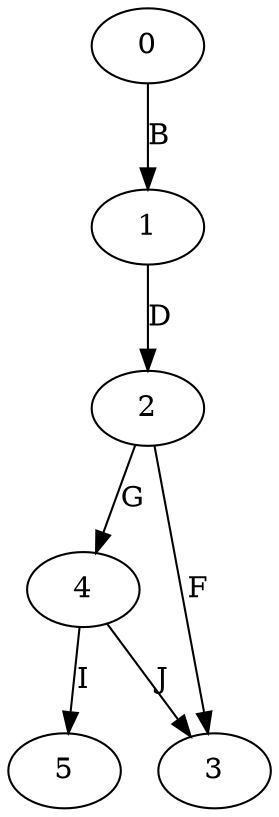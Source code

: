 digraph {
  4 -> 5 [label="I", lowlink="4"];
  4 -> 3 [label="J", lowlink="4"];
  2 -> 3 [label="F", lowlink="2"];
  2 -> 4 [label="G", lowlink="2"];
  1 -> 2 [label="D", lowlink="1"];
  0 -> 1 [label="B", lowlink="0"];
}

